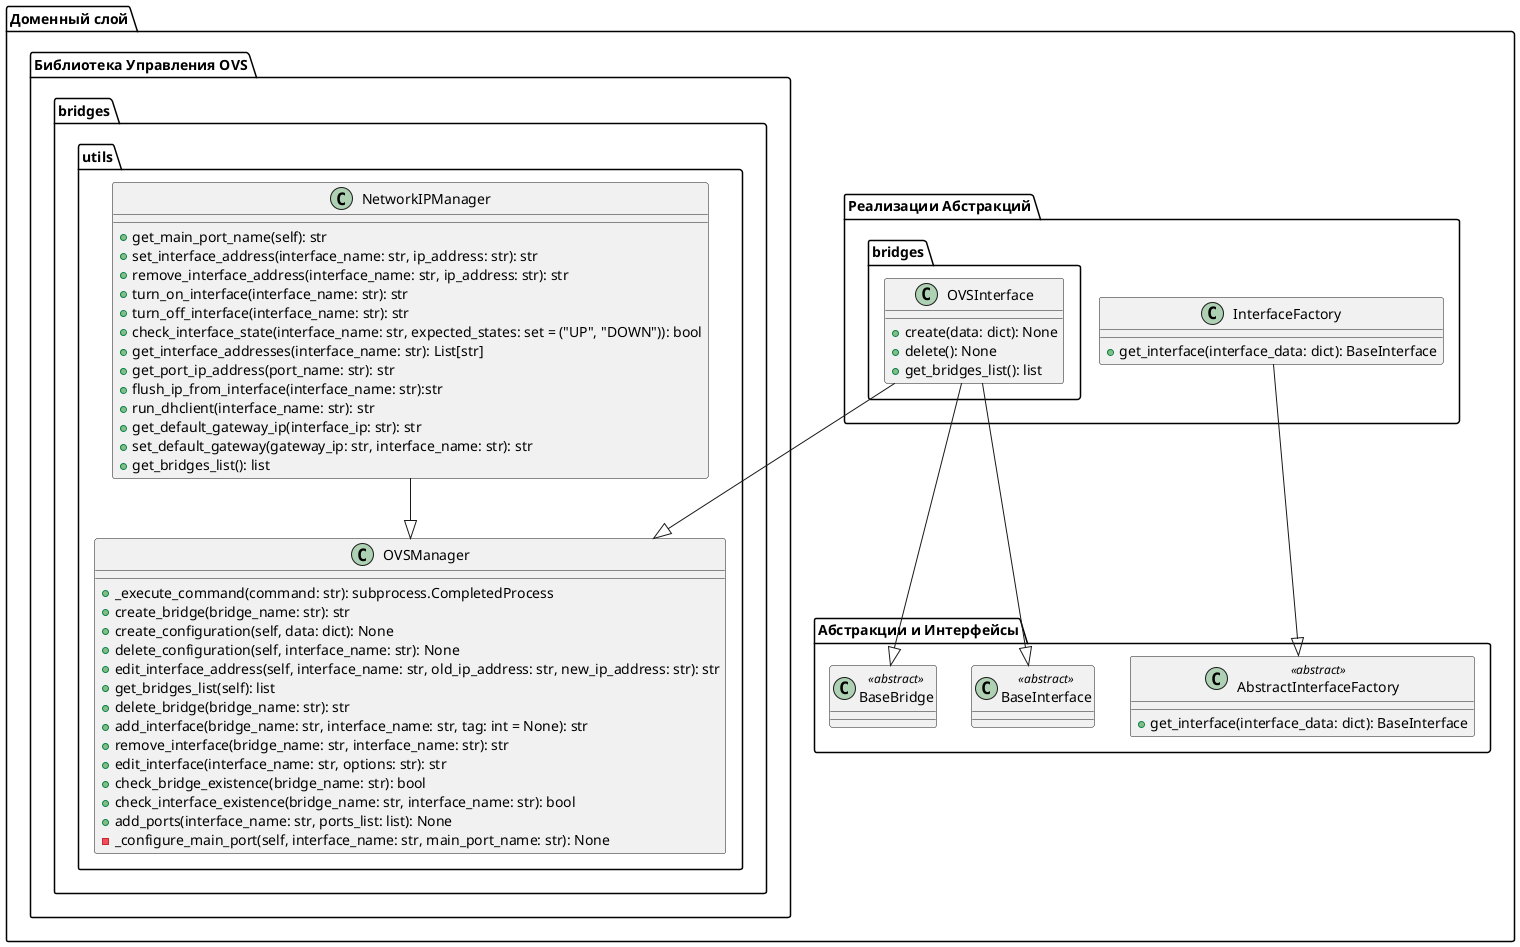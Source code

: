 @startuml

!define ABSTRACT_CLASS abstract
!define INTERFACE_CLASS abstract interface

package "Доменный слой" {

    package "Абстракции и Интерфейсы" {
        class AbstractInterfaceFactory <<ABSTRACT_CLASS>> {
            + get_interface(interface_data: dict): BaseInterface
        }

        class BaseInterface <<ABSTRACT_CLASS>> {
        }

        class BaseBridge <<ABSTRACT_CLASS>> {
        }

    }

    package "Реализации Абстракций" {
        class InterfaceFactory {
            + get_interface(interface_data: dict): BaseInterface
        }

        package "bridges" {
            class OVSInterface {
                + create(data: dict): None
                + delete(): None
                + get_bridges_list(): list
            }
        }
    }

    package "Библиотека Управления OVS" {

        package "bridges.utils" {

            class OVSManager {
                + _execute_command(command: str): subprocess.CompletedProcess
                + create_bridge(bridge_name: str): str
                + create_configuration(self, data: dict): None
                + delete_configuration(self, interface_name: str): None
                + edit_interface_address(self, interface_name: str, old_ip_address: str, new_ip_address: str): str
                + get_bridges_list(self): list
                + delete_bridge(bridge_name: str): str
                + add_interface(bridge_name: str, interface_name: str, tag: int = None): str
                + remove_interface(bridge_name: str, interface_name: str): str
                + edit_interface(interface_name: str, options: str): str
                + check_bridge_existence(bridge_name: str): bool
                + check_interface_existence(bridge_name: str, interface_name: str): bool
                + add_ports(interface_name: str, ports_list: list): None
                - _configure_main_port(self, interface_name: str, main_port_name: str): None
            }

            class NetworkIPManager {
                + get_main_port_name(self): str
                + set_interface_address(interface_name: str, ip_address: str): str
                + remove_interface_address(interface_name: str, ip_address: str): str
                + turn_on_interface(interface_name: str): str
                + turn_off_interface(interface_name: str): str
                + check_interface_state(interface_name: str, expected_states: set = ("UP", "DOWN")): bool
                + get_interface_addresses(interface_name: str): List[str]
                + get_port_ip_address(port_name: str): str
                + flush_ip_from_interface(interface_name: str):str
                + run_dhclient(interface_name: str): str
                + get_default_gateway_ip(interface_ip: str): str
                + set_default_gateway(gateway_ip: str, interface_name: str): str
                + get_bridges_list(): list
            }
        }
    }

    InterfaceFactory --|> AbstractInterfaceFactory
    OVSInterface --|> BaseInterface
    OVSInterface --|> BaseBridge
    OVSInterface --|> OVSManager
    NetworkIPManager --|> OVSManager
}

@enduml
